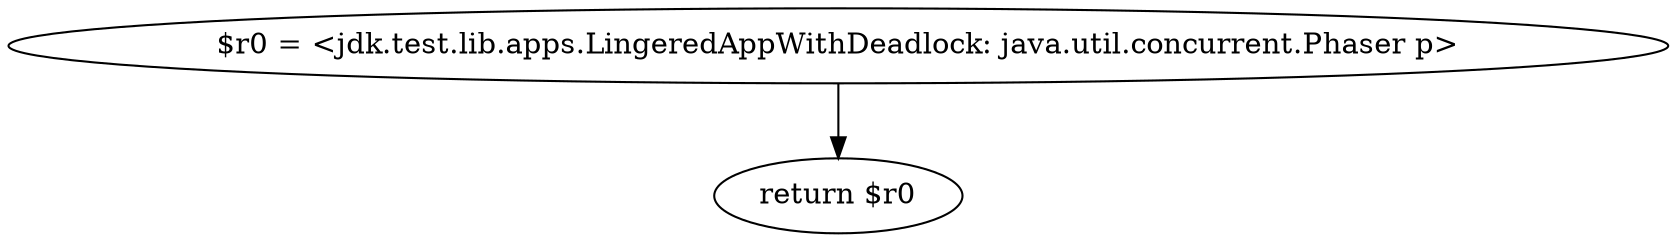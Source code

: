 digraph "unitGraph" {
    "$r0 = <jdk.test.lib.apps.LingeredAppWithDeadlock: java.util.concurrent.Phaser p>"
    "return $r0"
    "$r0 = <jdk.test.lib.apps.LingeredAppWithDeadlock: java.util.concurrent.Phaser p>"->"return $r0";
}
